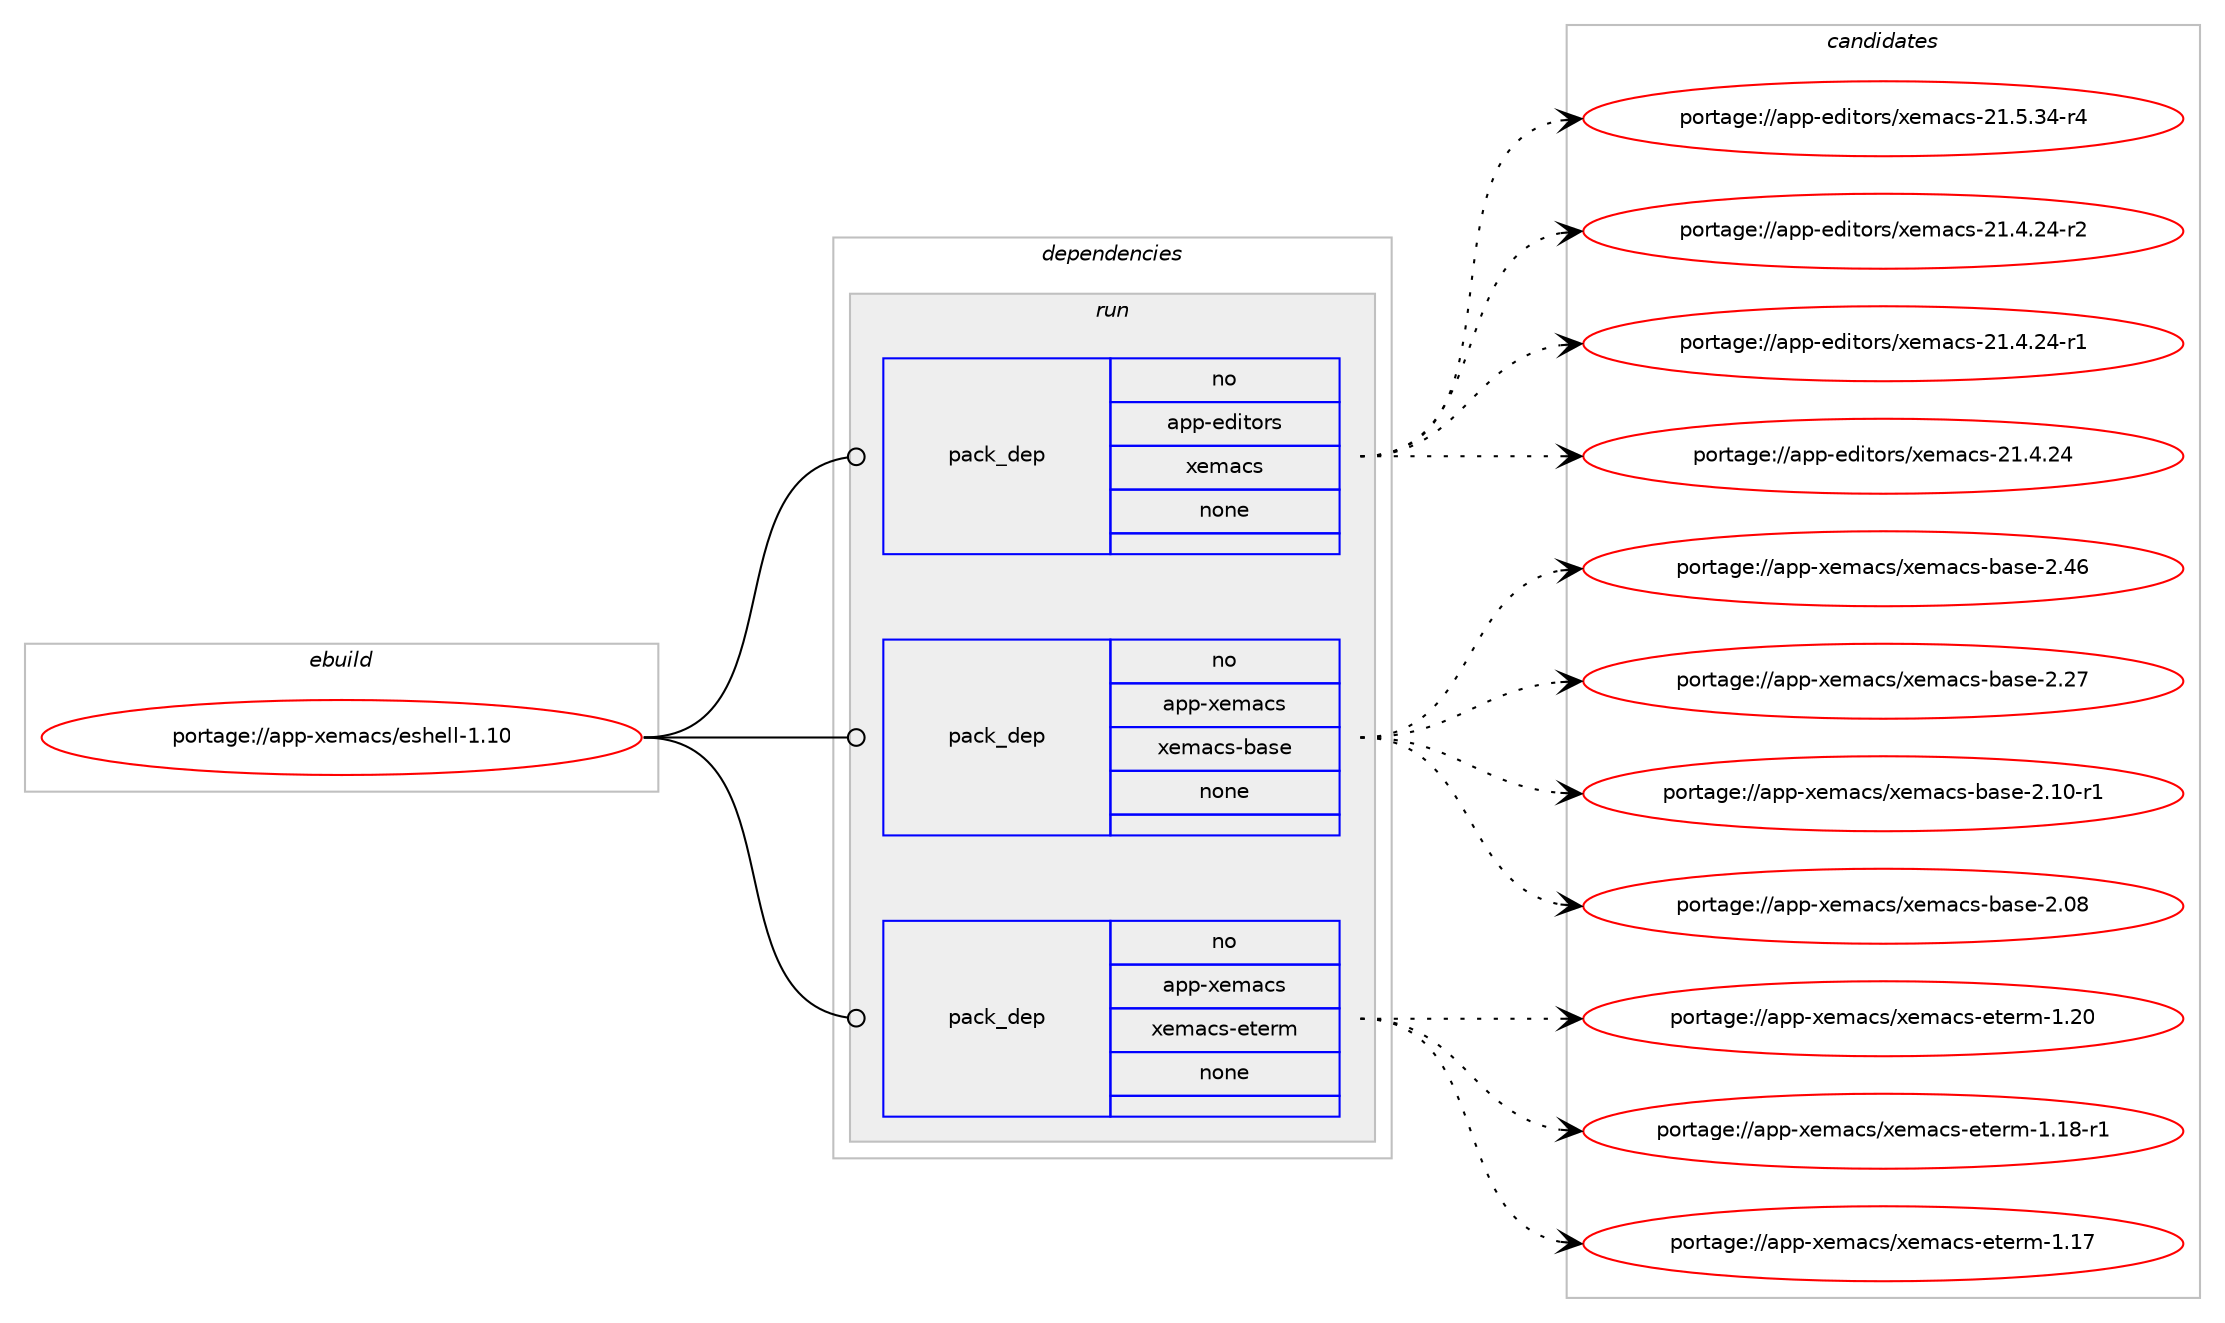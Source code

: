 digraph prolog {

# *************
# Graph options
# *************

newrank=true;
concentrate=true;
compound=true;
graph [rankdir=LR,fontname=Helvetica,fontsize=10,ranksep=1.5];#, ranksep=2.5, nodesep=0.2];
edge  [arrowhead=vee];
node  [fontname=Helvetica,fontsize=10];

# **********
# The ebuild
# **********

subgraph cluster_leftcol {
color=gray;
rank=same;
label=<<i>ebuild</i>>;
id [label="portage://app-xemacs/eshell-1.10", color=red, width=4, href="../app-xemacs/eshell-1.10.svg"];
}

# ****************
# The dependencies
# ****************

subgraph cluster_midcol {
color=gray;
label=<<i>dependencies</i>>;
subgraph cluster_compile {
fillcolor="#eeeeee";
style=filled;
label=<<i>compile</i>>;
}
subgraph cluster_compileandrun {
fillcolor="#eeeeee";
style=filled;
label=<<i>compile and run</i>>;
}
subgraph cluster_run {
fillcolor="#eeeeee";
style=filled;
label=<<i>run</i>>;
subgraph pack441869 {
dependency588357 [label=<<TABLE BORDER="0" CELLBORDER="1" CELLSPACING="0" CELLPADDING="4" WIDTH="220"><TR><TD ROWSPAN="6" CELLPADDING="30">pack_dep</TD></TR><TR><TD WIDTH="110">no</TD></TR><TR><TD>app-editors</TD></TR><TR><TD>xemacs</TD></TR><TR><TD>none</TD></TR><TR><TD></TD></TR></TABLE>>, shape=none, color=blue];
}
id:e -> dependency588357:w [weight=20,style="solid",arrowhead="odot"];
subgraph pack441870 {
dependency588358 [label=<<TABLE BORDER="0" CELLBORDER="1" CELLSPACING="0" CELLPADDING="4" WIDTH="220"><TR><TD ROWSPAN="6" CELLPADDING="30">pack_dep</TD></TR><TR><TD WIDTH="110">no</TD></TR><TR><TD>app-xemacs</TD></TR><TR><TD>xemacs-base</TD></TR><TR><TD>none</TD></TR><TR><TD></TD></TR></TABLE>>, shape=none, color=blue];
}
id:e -> dependency588358:w [weight=20,style="solid",arrowhead="odot"];
subgraph pack441871 {
dependency588359 [label=<<TABLE BORDER="0" CELLBORDER="1" CELLSPACING="0" CELLPADDING="4" WIDTH="220"><TR><TD ROWSPAN="6" CELLPADDING="30">pack_dep</TD></TR><TR><TD WIDTH="110">no</TD></TR><TR><TD>app-xemacs</TD></TR><TR><TD>xemacs-eterm</TD></TR><TR><TD>none</TD></TR><TR><TD></TD></TR></TABLE>>, shape=none, color=blue];
}
id:e -> dependency588359:w [weight=20,style="solid",arrowhead="odot"];
}
}

# **************
# The candidates
# **************

subgraph cluster_choices {
rank=same;
color=gray;
label=<<i>candidates</i>>;

subgraph choice441869 {
color=black;
nodesep=1;
choice971121124510110010511611111411547120101109979911545504946534651524511452 [label="portage://app-editors/xemacs-21.5.34-r4", color=red, width=4,href="../app-editors/xemacs-21.5.34-r4.svg"];
choice971121124510110010511611111411547120101109979911545504946524650524511450 [label="portage://app-editors/xemacs-21.4.24-r2", color=red, width=4,href="../app-editors/xemacs-21.4.24-r2.svg"];
choice971121124510110010511611111411547120101109979911545504946524650524511449 [label="portage://app-editors/xemacs-21.4.24-r1", color=red, width=4,href="../app-editors/xemacs-21.4.24-r1.svg"];
choice97112112451011001051161111141154712010110997991154550494652465052 [label="portage://app-editors/xemacs-21.4.24", color=red, width=4,href="../app-editors/xemacs-21.4.24.svg"];
dependency588357:e -> choice971121124510110010511611111411547120101109979911545504946534651524511452:w [style=dotted,weight="100"];
dependency588357:e -> choice971121124510110010511611111411547120101109979911545504946524650524511450:w [style=dotted,weight="100"];
dependency588357:e -> choice971121124510110010511611111411547120101109979911545504946524650524511449:w [style=dotted,weight="100"];
dependency588357:e -> choice97112112451011001051161111141154712010110997991154550494652465052:w [style=dotted,weight="100"];
}
subgraph choice441870 {
color=black;
nodesep=1;
choice971121124512010110997991154712010110997991154598971151014550465254 [label="portage://app-xemacs/xemacs-base-2.46", color=red, width=4,href="../app-xemacs/xemacs-base-2.46.svg"];
choice971121124512010110997991154712010110997991154598971151014550465055 [label="portage://app-xemacs/xemacs-base-2.27", color=red, width=4,href="../app-xemacs/xemacs-base-2.27.svg"];
choice9711211245120101109979911547120101109979911545989711510145504649484511449 [label="portage://app-xemacs/xemacs-base-2.10-r1", color=red, width=4,href="../app-xemacs/xemacs-base-2.10-r1.svg"];
choice971121124512010110997991154712010110997991154598971151014550464856 [label="portage://app-xemacs/xemacs-base-2.08", color=red, width=4,href="../app-xemacs/xemacs-base-2.08.svg"];
dependency588358:e -> choice971121124512010110997991154712010110997991154598971151014550465254:w [style=dotted,weight="100"];
dependency588358:e -> choice971121124512010110997991154712010110997991154598971151014550465055:w [style=dotted,weight="100"];
dependency588358:e -> choice9711211245120101109979911547120101109979911545989711510145504649484511449:w [style=dotted,weight="100"];
dependency588358:e -> choice971121124512010110997991154712010110997991154598971151014550464856:w [style=dotted,weight="100"];
}
subgraph choice441871 {
color=black;
nodesep=1;
choice97112112451201011099799115471201011099799115451011161011141094549465048 [label="portage://app-xemacs/xemacs-eterm-1.20", color=red, width=4,href="../app-xemacs/xemacs-eterm-1.20.svg"];
choice971121124512010110997991154712010110997991154510111610111410945494649564511449 [label="portage://app-xemacs/xemacs-eterm-1.18-r1", color=red, width=4,href="../app-xemacs/xemacs-eterm-1.18-r1.svg"];
choice97112112451201011099799115471201011099799115451011161011141094549464955 [label="portage://app-xemacs/xemacs-eterm-1.17", color=red, width=4,href="../app-xemacs/xemacs-eterm-1.17.svg"];
dependency588359:e -> choice97112112451201011099799115471201011099799115451011161011141094549465048:w [style=dotted,weight="100"];
dependency588359:e -> choice971121124512010110997991154712010110997991154510111610111410945494649564511449:w [style=dotted,weight="100"];
dependency588359:e -> choice97112112451201011099799115471201011099799115451011161011141094549464955:w [style=dotted,weight="100"];
}
}

}
